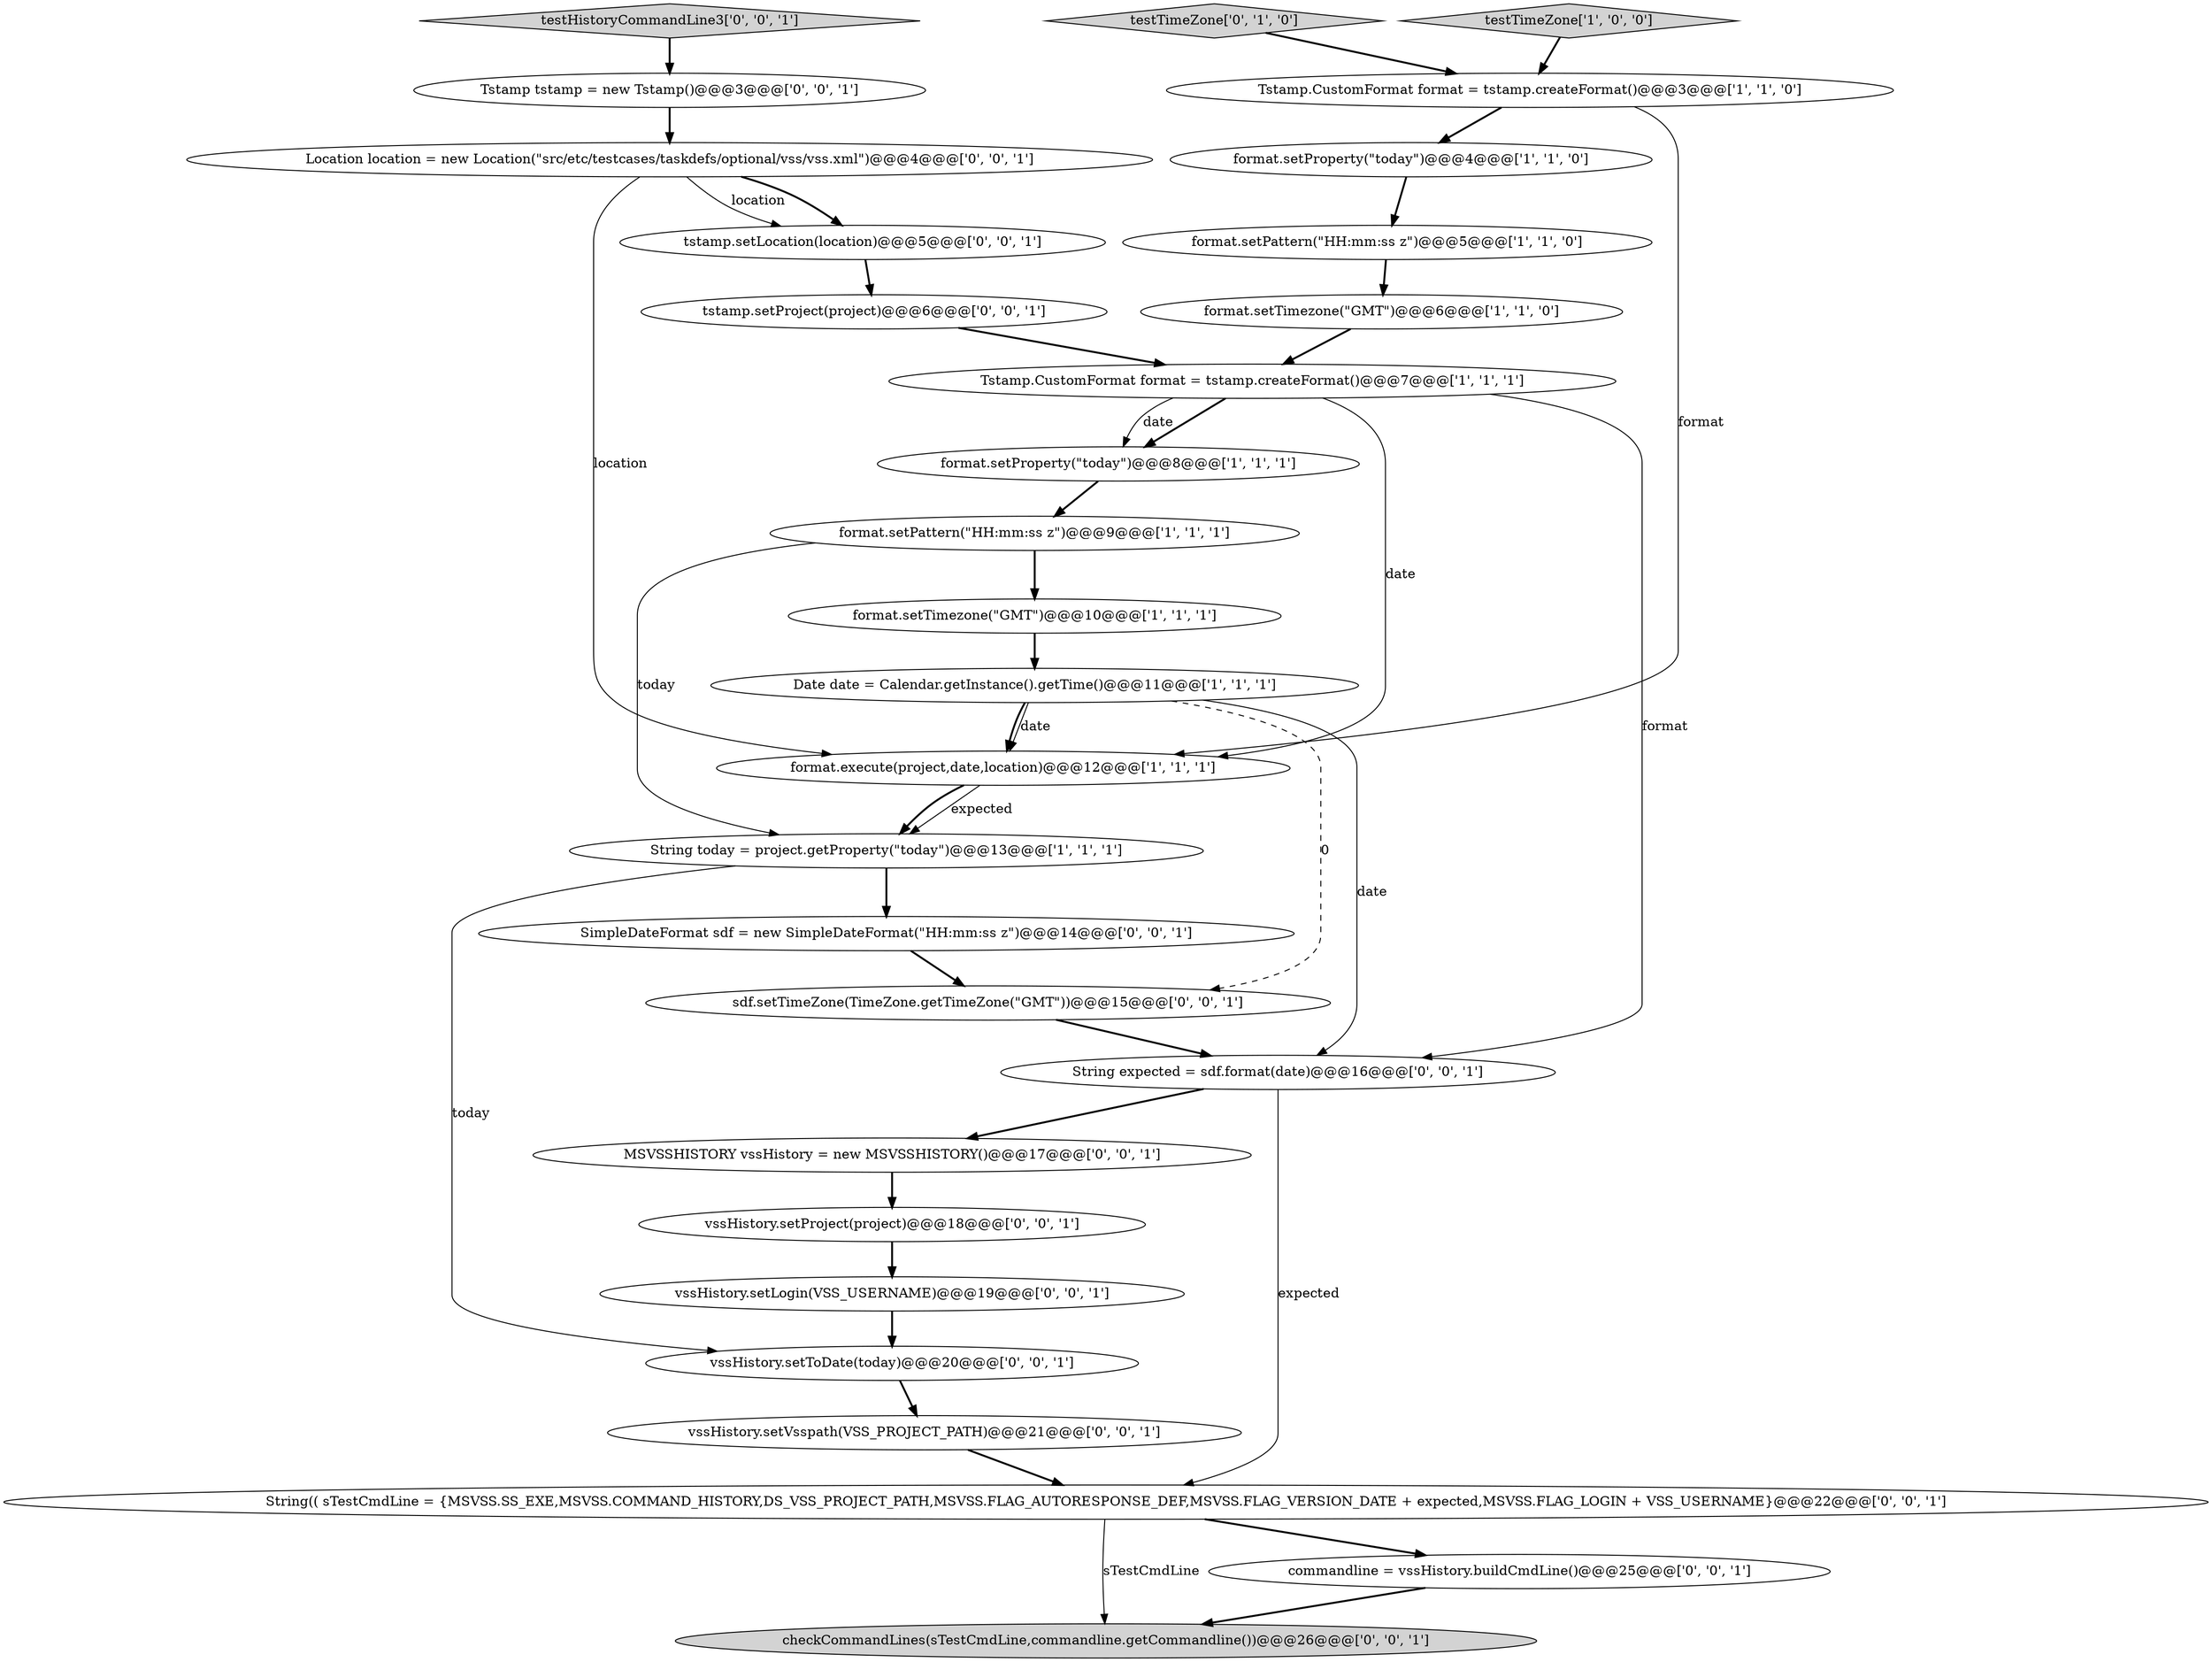 digraph {
25 [style = filled, label = "Tstamp tstamp = new Tstamp()@@@3@@@['0', '0', '1']", fillcolor = white, shape = ellipse image = "AAA0AAABBB3BBB"];
7 [style = filled, label = "Date date = Calendar.getInstance().getTime()@@@11@@@['1', '1', '1']", fillcolor = white, shape = ellipse image = "AAA0AAABBB1BBB"];
22 [style = filled, label = "checkCommandLines(sTestCmdLine,commandline.getCommandline())@@@26@@@['0', '0', '1']", fillcolor = lightgray, shape = ellipse image = "AAA0AAABBB3BBB"];
17 [style = filled, label = "SimpleDateFormat sdf = new SimpleDateFormat(\"HH:mm:ss z\")@@@14@@@['0', '0', '1']", fillcolor = white, shape = ellipse image = "AAA0AAABBB3BBB"];
23 [style = filled, label = "vssHistory.setVsspath(VSS_PROJECT_PATH)@@@21@@@['0', '0', '1']", fillcolor = white, shape = ellipse image = "AAA0AAABBB3BBB"];
26 [style = filled, label = "Location location = new Location(\"src/etc/testcases/taskdefs/optional/vss/vss.xml\")@@@4@@@['0', '0', '1']", fillcolor = white, shape = ellipse image = "AAA0AAABBB3BBB"];
14 [style = filled, label = "String(( sTestCmdLine = {MSVSS.SS_EXE,MSVSS.COMMAND_HISTORY,DS_VSS_PROJECT_PATH,MSVSS.FLAG_AUTORESPONSE_DEF,MSVSS.FLAG_VERSION_DATE + expected,MSVSS.FLAG_LOGIN + VSS_USERNAME}@@@22@@@['0', '0', '1']", fillcolor = white, shape = ellipse image = "AAA0AAABBB3BBB"];
5 [style = filled, label = "Tstamp.CustomFormat format = tstamp.createFormat()@@@3@@@['1', '1', '0']", fillcolor = white, shape = ellipse image = "AAA0AAABBB1BBB"];
0 [style = filled, label = "format.setProperty(\"today\")@@@4@@@['1', '1', '0']", fillcolor = white, shape = ellipse image = "AAA0AAABBB1BBB"];
16 [style = filled, label = "MSVSSHISTORY vssHistory = new MSVSSHISTORY()@@@17@@@['0', '0', '1']", fillcolor = white, shape = ellipse image = "AAA0AAABBB3BBB"];
4 [style = filled, label = "format.setPattern(\"HH:mm:ss z\")@@@9@@@['1', '1', '1']", fillcolor = white, shape = ellipse image = "AAA0AAABBB1BBB"];
28 [style = filled, label = "vssHistory.setLogin(VSS_USERNAME)@@@19@@@['0', '0', '1']", fillcolor = white, shape = ellipse image = "AAA0AAABBB3BBB"];
24 [style = filled, label = "commandline = vssHistory.buildCmdLine()@@@25@@@['0', '0', '1']", fillcolor = white, shape = ellipse image = "AAA0AAABBB3BBB"];
21 [style = filled, label = "tstamp.setLocation(location)@@@5@@@['0', '0', '1']", fillcolor = white, shape = ellipse image = "AAA0AAABBB3BBB"];
3 [style = filled, label = "testTimeZone['1', '0', '0']", fillcolor = lightgray, shape = diamond image = "AAA0AAABBB1BBB"];
18 [style = filled, label = "sdf.setTimeZone(TimeZone.getTimeZone(\"GMT\"))@@@15@@@['0', '0', '1']", fillcolor = white, shape = ellipse image = "AAA0AAABBB3BBB"];
27 [style = filled, label = "vssHistory.setProject(project)@@@18@@@['0', '0', '1']", fillcolor = white, shape = ellipse image = "AAA0AAABBB3BBB"];
1 [style = filled, label = "String today = project.getProperty(\"today\")@@@13@@@['1', '1', '1']", fillcolor = white, shape = ellipse image = "AAA0AAABBB1BBB"];
9 [style = filled, label = "format.setPattern(\"HH:mm:ss z\")@@@5@@@['1', '1', '0']", fillcolor = white, shape = ellipse image = "AAA0AAABBB1BBB"];
11 [style = filled, label = "Tstamp.CustomFormat format = tstamp.createFormat()@@@7@@@['1', '1', '1']", fillcolor = white, shape = ellipse image = "AAA0AAABBB1BBB"];
10 [style = filled, label = "format.setTimezone(\"GMT\")@@@6@@@['1', '1', '0']", fillcolor = white, shape = ellipse image = "AAA0AAABBB1BBB"];
2 [style = filled, label = "format.setProperty(\"today\")@@@8@@@['1', '1', '1']", fillcolor = white, shape = ellipse image = "AAA0AAABBB1BBB"];
6 [style = filled, label = "format.execute(project,date,location)@@@12@@@['1', '1', '1']", fillcolor = white, shape = ellipse image = "AAA0AAABBB1BBB"];
12 [style = filled, label = "testTimeZone['0', '1', '0']", fillcolor = lightgray, shape = diamond image = "AAA0AAABBB2BBB"];
8 [style = filled, label = "format.setTimezone(\"GMT\")@@@10@@@['1', '1', '1']", fillcolor = white, shape = ellipse image = "AAA0AAABBB1BBB"];
13 [style = filled, label = "String expected = sdf.format(date)@@@16@@@['0', '0', '1']", fillcolor = white, shape = ellipse image = "AAA0AAABBB3BBB"];
15 [style = filled, label = "testHistoryCommandLine3['0', '0', '1']", fillcolor = lightgray, shape = diamond image = "AAA0AAABBB3BBB"];
20 [style = filled, label = "tstamp.setProject(project)@@@6@@@['0', '0', '1']", fillcolor = white, shape = ellipse image = "AAA0AAABBB3BBB"];
19 [style = filled, label = "vssHistory.setToDate(today)@@@20@@@['0', '0', '1']", fillcolor = white, shape = ellipse image = "AAA0AAABBB3BBB"];
14->22 [style = solid, label="sTestCmdLine"];
7->18 [style = dashed, label="0"];
26->21 [style = bold, label=""];
7->13 [style = solid, label="date"];
2->4 [style = bold, label=""];
5->6 [style = solid, label="format"];
27->28 [style = bold, label=""];
25->26 [style = bold, label=""];
0->9 [style = bold, label=""];
7->6 [style = bold, label=""];
18->13 [style = bold, label=""];
4->1 [style = solid, label="today"];
28->19 [style = bold, label=""];
11->6 [style = solid, label="date"];
10->11 [style = bold, label=""];
4->8 [style = bold, label=""];
14->24 [style = bold, label=""];
19->23 [style = bold, label=""];
6->1 [style = solid, label="expected"];
3->5 [style = bold, label=""];
11->2 [style = bold, label=""];
24->22 [style = bold, label=""];
11->2 [style = solid, label="date"];
26->6 [style = solid, label="location"];
12->5 [style = bold, label=""];
5->0 [style = bold, label=""];
21->20 [style = bold, label=""];
26->21 [style = solid, label="location"];
13->16 [style = bold, label=""];
1->17 [style = bold, label=""];
16->27 [style = bold, label=""];
23->14 [style = bold, label=""];
11->13 [style = solid, label="format"];
8->7 [style = bold, label=""];
7->6 [style = solid, label="date"];
15->25 [style = bold, label=""];
13->14 [style = solid, label="expected"];
6->1 [style = bold, label=""];
9->10 [style = bold, label=""];
1->19 [style = solid, label="today"];
20->11 [style = bold, label=""];
17->18 [style = bold, label=""];
}
